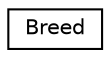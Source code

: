 digraph "Graphical Class Hierarchy"
{
 // LATEX_PDF_SIZE
  edge [fontname="Helvetica",fontsize="10",labelfontname="Helvetica",labelfontsize="10"];
  node [fontname="Helvetica",fontsize="10",shape=record];
  rankdir="LR";
  Node0 [label="Breed",height=0.2,width=0.4,color="black", fillcolor="white", style="filled",URL="$class_breed.html",tooltip=" "];
}
